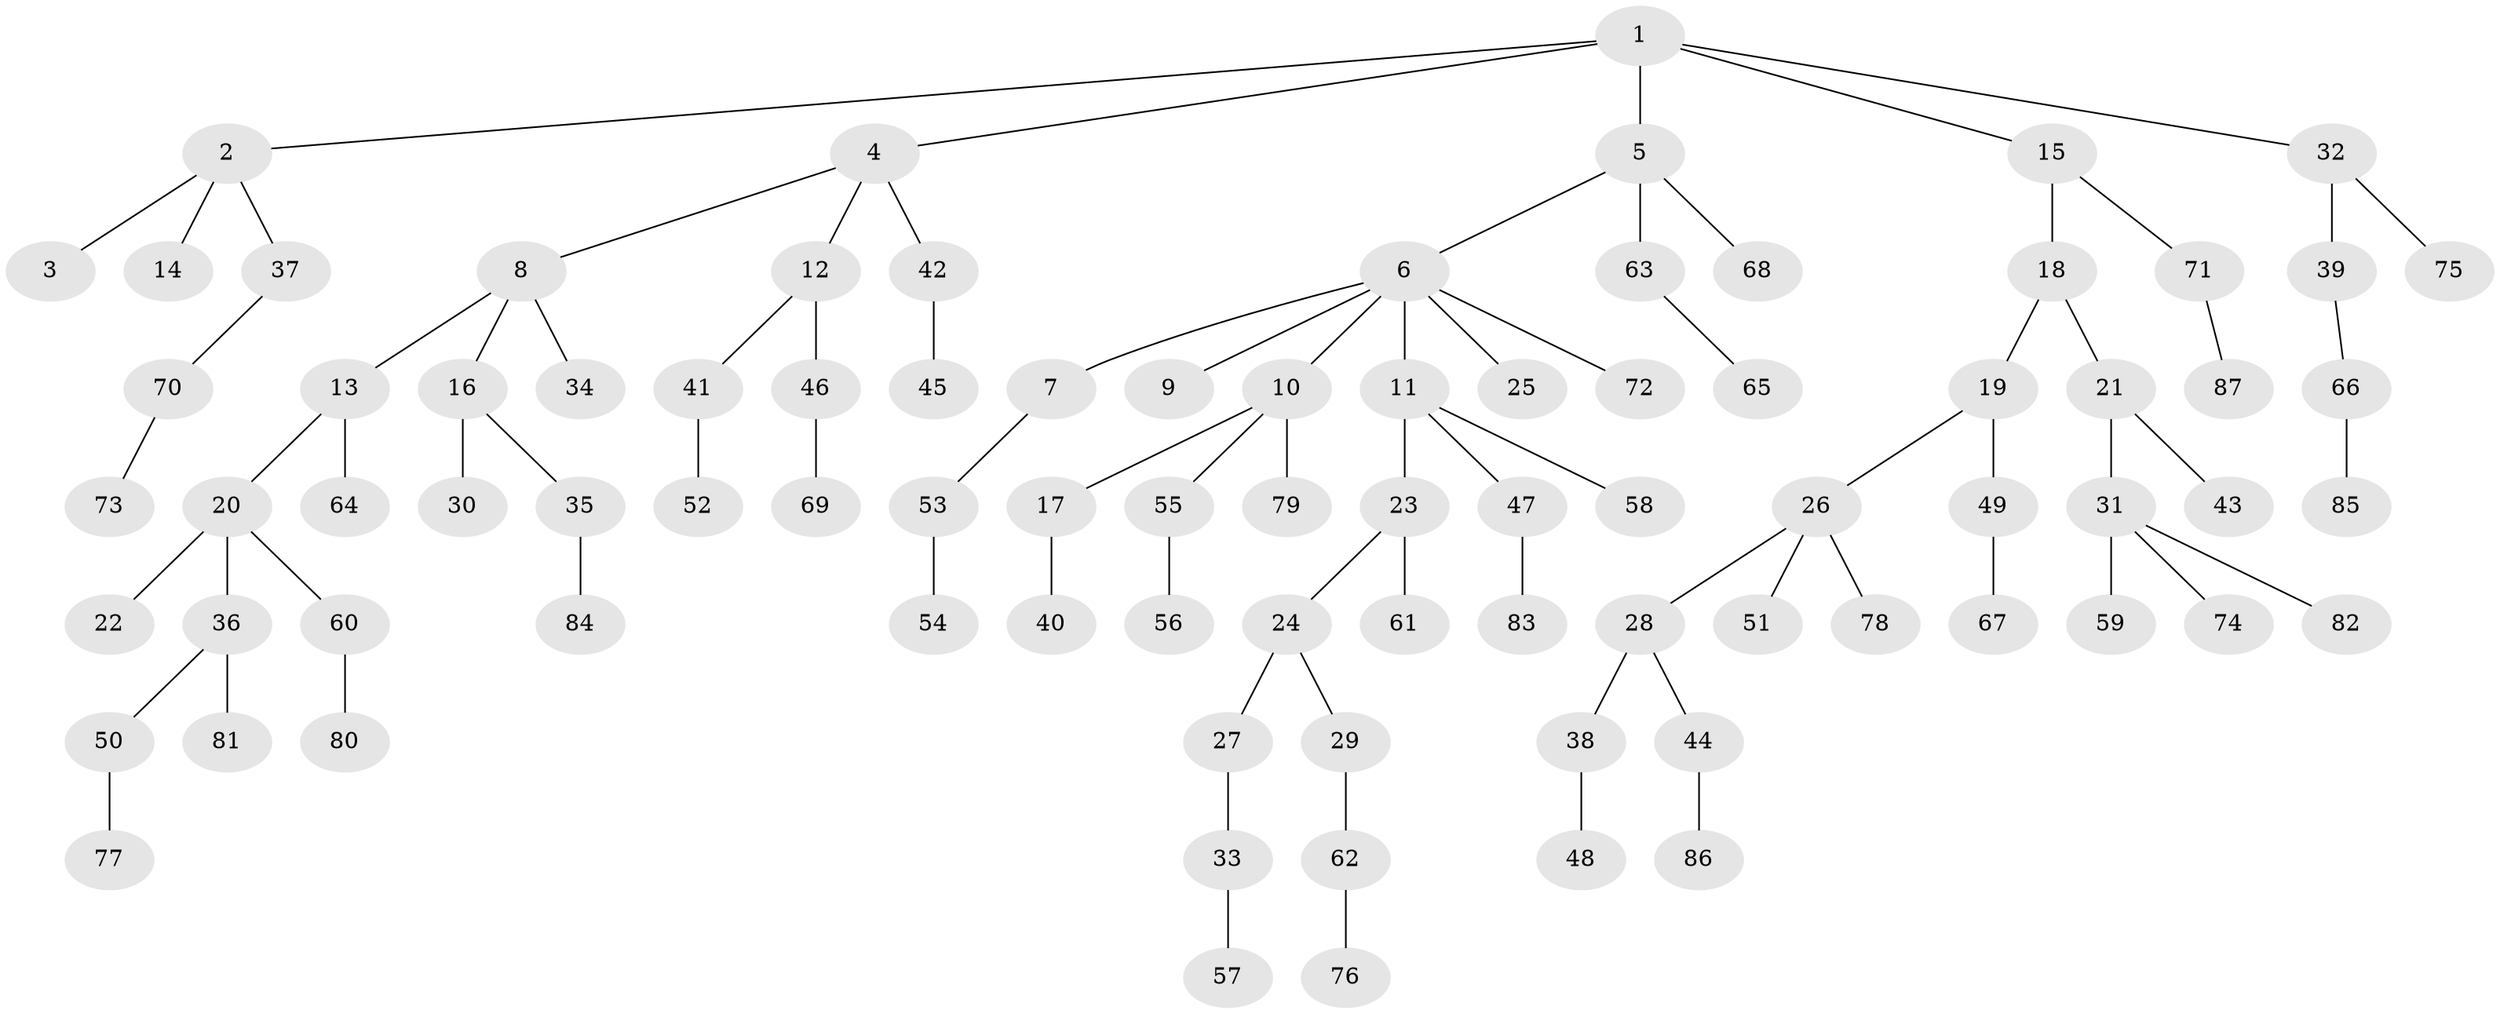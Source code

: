 // Generated by graph-tools (version 1.1) at 2025/11/02/27/25 16:11:25]
// undirected, 87 vertices, 86 edges
graph export_dot {
graph [start="1"]
  node [color=gray90,style=filled];
  1;
  2;
  3;
  4;
  5;
  6;
  7;
  8;
  9;
  10;
  11;
  12;
  13;
  14;
  15;
  16;
  17;
  18;
  19;
  20;
  21;
  22;
  23;
  24;
  25;
  26;
  27;
  28;
  29;
  30;
  31;
  32;
  33;
  34;
  35;
  36;
  37;
  38;
  39;
  40;
  41;
  42;
  43;
  44;
  45;
  46;
  47;
  48;
  49;
  50;
  51;
  52;
  53;
  54;
  55;
  56;
  57;
  58;
  59;
  60;
  61;
  62;
  63;
  64;
  65;
  66;
  67;
  68;
  69;
  70;
  71;
  72;
  73;
  74;
  75;
  76;
  77;
  78;
  79;
  80;
  81;
  82;
  83;
  84;
  85;
  86;
  87;
  1 -- 2;
  1 -- 4;
  1 -- 5;
  1 -- 15;
  1 -- 32;
  2 -- 3;
  2 -- 14;
  2 -- 37;
  4 -- 8;
  4 -- 12;
  4 -- 42;
  5 -- 6;
  5 -- 63;
  5 -- 68;
  6 -- 7;
  6 -- 9;
  6 -- 10;
  6 -- 11;
  6 -- 25;
  6 -- 72;
  7 -- 53;
  8 -- 13;
  8 -- 16;
  8 -- 34;
  10 -- 17;
  10 -- 55;
  10 -- 79;
  11 -- 23;
  11 -- 47;
  11 -- 58;
  12 -- 41;
  12 -- 46;
  13 -- 20;
  13 -- 64;
  15 -- 18;
  15 -- 71;
  16 -- 30;
  16 -- 35;
  17 -- 40;
  18 -- 19;
  18 -- 21;
  19 -- 26;
  19 -- 49;
  20 -- 22;
  20 -- 36;
  20 -- 60;
  21 -- 31;
  21 -- 43;
  23 -- 24;
  23 -- 61;
  24 -- 27;
  24 -- 29;
  26 -- 28;
  26 -- 51;
  26 -- 78;
  27 -- 33;
  28 -- 38;
  28 -- 44;
  29 -- 62;
  31 -- 59;
  31 -- 74;
  31 -- 82;
  32 -- 39;
  32 -- 75;
  33 -- 57;
  35 -- 84;
  36 -- 50;
  36 -- 81;
  37 -- 70;
  38 -- 48;
  39 -- 66;
  41 -- 52;
  42 -- 45;
  44 -- 86;
  46 -- 69;
  47 -- 83;
  49 -- 67;
  50 -- 77;
  53 -- 54;
  55 -- 56;
  60 -- 80;
  62 -- 76;
  63 -- 65;
  66 -- 85;
  70 -- 73;
  71 -- 87;
}

